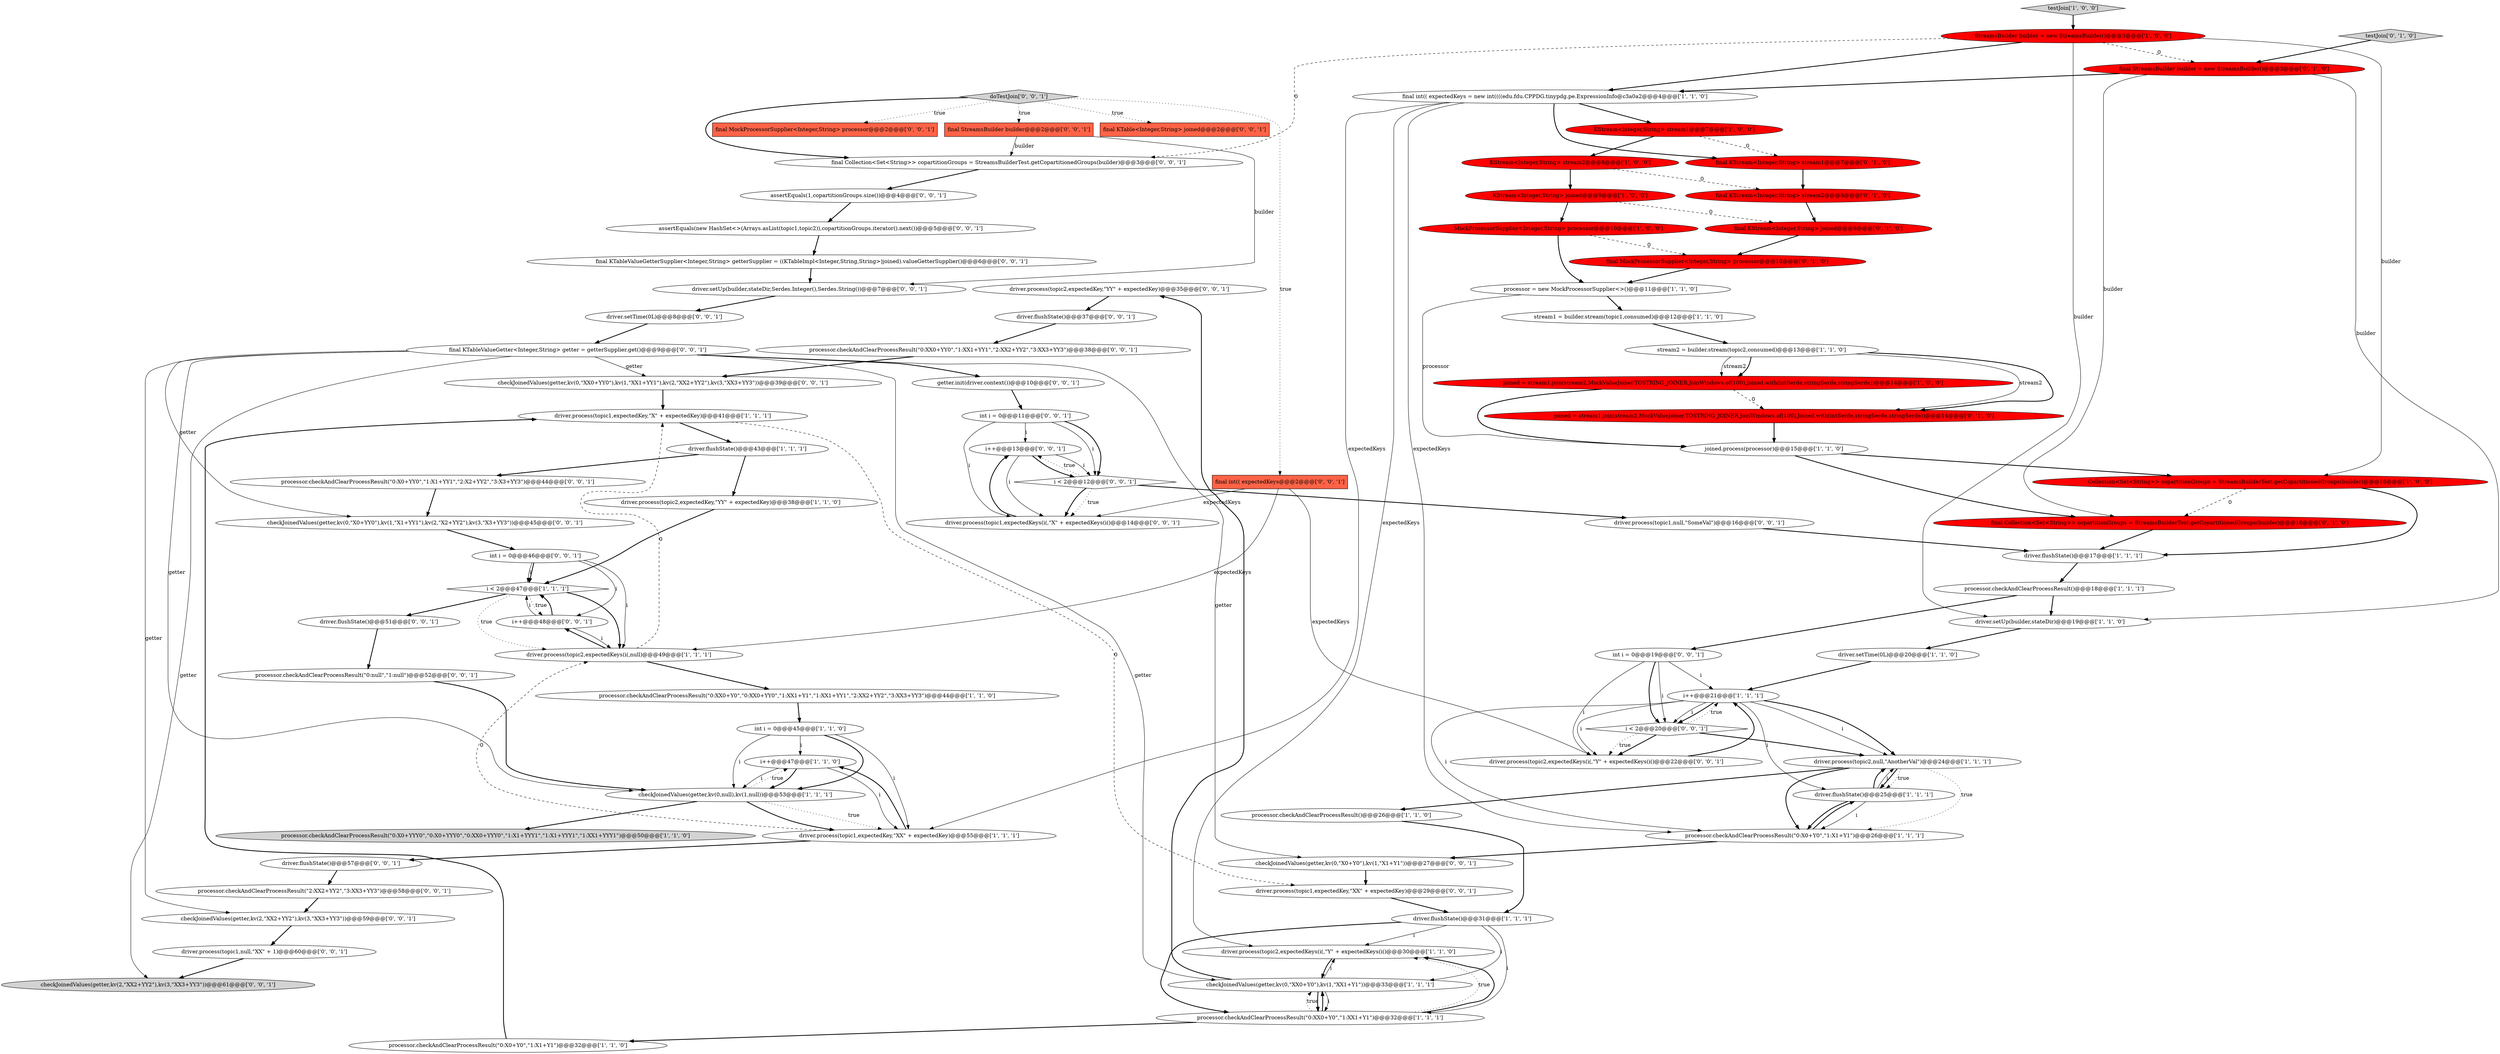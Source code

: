 digraph {
62 [style = filled, label = "driver.process(topic2,expectedKey,\"YY\" + expectedKey)@@@35@@@['0', '0', '1']", fillcolor = white, shape = ellipse image = "AAA0AAABBB3BBB"];
69 [style = filled, label = "driver.flushState()@@@37@@@['0', '0', '1']", fillcolor = white, shape = ellipse image = "AAA0AAABBB3BBB"];
80 [style = filled, label = "i++@@@13@@@['0', '0', '1']", fillcolor = white, shape = ellipse image = "AAA0AAABBB3BBB"];
19 [style = filled, label = "driver.setUp(builder,stateDir)@@@19@@@['1', '1', '0']", fillcolor = white, shape = ellipse image = "AAA0AAABBB1BBB"];
25 [style = filled, label = "KStream<Integer,String> stream1@@@7@@@['1', '0', '0']", fillcolor = red, shape = ellipse image = "AAA1AAABBB1BBB"];
32 [style = filled, label = "processor.checkAndClearProcessResult(\"0:X0+Y0\",\"1:X1+Y1\")@@@32@@@['1', '1', '0']", fillcolor = white, shape = ellipse image = "AAA0AAABBB1BBB"];
41 [style = filled, label = "final KStream<Integer,String> stream1@@@7@@@['0', '1', '0']", fillcolor = red, shape = ellipse image = "AAA1AAABBB2BBB"];
52 [style = filled, label = "final KTableValueGetter<Integer,String> getter = getterSupplier.get()@@@9@@@['0', '0', '1']", fillcolor = white, shape = ellipse image = "AAA0AAABBB3BBB"];
55 [style = filled, label = "final int(( expectedKeys@@@2@@@['0', '0', '1']", fillcolor = tomato, shape = box image = "AAA0AAABBB3BBB"];
61 [style = filled, label = "int i = 0@@@19@@@['0', '0', '1']", fillcolor = white, shape = ellipse image = "AAA0AAABBB3BBB"];
74 [style = filled, label = "i < 2@@@20@@@['0', '0', '1']", fillcolor = white, shape = diamond image = "AAA0AAABBB3BBB"];
38 [style = filled, label = "final StreamsBuilder builder = new StreamsBuilder()@@@3@@@['0', '1', '0']", fillcolor = red, shape = ellipse image = "AAA1AAABBB2BBB"];
77 [style = filled, label = "final MockProcessorSupplier<Integer,String> processor@@@2@@@['0', '0', '1']", fillcolor = tomato, shape = box image = "AAA0AAABBB3BBB"];
14 [style = filled, label = "driver.flushState()@@@17@@@['1', '1', '1']", fillcolor = white, shape = ellipse image = "AAA0AAABBB1BBB"];
48 [style = filled, label = "checkJoinedValues(getter,kv(0,\"X0+Y0\"),kv(1,\"X1+Y1\"))@@@27@@@['0', '0', '1']", fillcolor = white, shape = ellipse image = "AAA0AAABBB3BBB"];
75 [style = filled, label = "checkJoinedValues(getter,kv(0,\"X0+YY0\"),kv(1,\"X1+YY1\"),kv(2,\"X2+YY2\"),kv(3,\"X3+YY3\"))@@@45@@@['0', '0', '1']", fillcolor = white, shape = ellipse image = "AAA0AAABBB3BBB"];
73 [style = filled, label = "assertEquals(new HashSet<>(Arrays.asList(topic1,topic2)),copartitionGroups.iterator().next())@@@5@@@['0', '0', '1']", fillcolor = white, shape = ellipse image = "AAA0AAABBB3BBB"];
7 [style = filled, label = "driver.process(topic2,expectedKey,\"YY\" + expectedKey)@@@38@@@['1', '1', '0']", fillcolor = white, shape = ellipse image = "AAA0AAABBB1BBB"];
43 [style = filled, label = "final MockProcessorSupplier<Integer,String> processor@@@10@@@['0', '1', '0']", fillcolor = red, shape = ellipse image = "AAA1AAABBB2BBB"];
22 [style = filled, label = "driver.process(topic2,expectedKeys(i(,\"Y\" + expectedKeys(i()@@@30@@@['1', '1', '0']", fillcolor = white, shape = ellipse image = "AAA0AAABBB1BBB"];
23 [style = filled, label = "checkJoinedValues(getter,kv(0,\"XX0+Y0\"),kv(1,\"XX1+Y1\"))@@@33@@@['1', '1', '1']", fillcolor = white, shape = ellipse image = "AAA0AAABBB1BBB"];
30 [style = filled, label = "KStream<Integer,String> joined@@@9@@@['1', '0', '0']", fillcolor = red, shape = ellipse image = "AAA1AAABBB1BBB"];
46 [style = filled, label = "checkJoinedValues(getter,kv(0,\"XX0+YY0\"),kv(1,\"XX1+YY1\"),kv(2,\"XX2+YY2\"),kv(3,\"XX3+YY3\"))@@@39@@@['0', '0', '1']", fillcolor = white, shape = ellipse image = "AAA0AAABBB3BBB"];
17 [style = filled, label = "i++@@@47@@@['1', '1', '0']", fillcolor = white, shape = ellipse image = "AAA0AAABBB1BBB"];
39 [style = filled, label = "final KStream<Integer,String> stream2@@@8@@@['0', '1', '0']", fillcolor = red, shape = ellipse image = "AAA1AAABBB2BBB"];
57 [style = filled, label = "doTestJoin['0', '0', '1']", fillcolor = lightgray, shape = diamond image = "AAA0AAABBB3BBB"];
6 [style = filled, label = "driver.flushState()@@@31@@@['1', '1', '1']", fillcolor = white, shape = ellipse image = "AAA0AAABBB1BBB"];
44 [style = filled, label = "testJoin['0', '1', '0']", fillcolor = lightgray, shape = diamond image = "AAA0AAABBB2BBB"];
68 [style = filled, label = "i++@@@48@@@['0', '0', '1']", fillcolor = white, shape = ellipse image = "AAA0AAABBB3BBB"];
59 [style = filled, label = "driver.process(topic1,expectedKeys(i(,\"X\" + expectedKeys(i()@@@14@@@['0', '0', '1']", fillcolor = white, shape = ellipse image = "AAA0AAABBB3BBB"];
58 [style = filled, label = "driver.setUp(builder,stateDir,Serdes.Integer(),Serdes.String())@@@7@@@['0', '0', '1']", fillcolor = white, shape = ellipse image = "AAA0AAABBB3BBB"];
5 [style = filled, label = "driver.flushState()@@@25@@@['1', '1', '1']", fillcolor = white, shape = ellipse image = "AAA0AAABBB1BBB"];
83 [style = filled, label = "int i = 0@@@11@@@['0', '0', '1']", fillcolor = white, shape = ellipse image = "AAA0AAABBB3BBB"];
27 [style = filled, label = "StreamsBuilder builder = new StreamsBuilder()@@@3@@@['1', '0', '0']", fillcolor = red, shape = ellipse image = "AAA1AAABBB1BBB"];
78 [style = filled, label = "driver.process(topic1,null,\"XX\" + 1)@@@60@@@['0', '0', '1']", fillcolor = white, shape = ellipse image = "AAA0AAABBB3BBB"];
31 [style = filled, label = "processor = new MockProcessorSupplier<>()@@@11@@@['1', '1', '0']", fillcolor = white, shape = ellipse image = "AAA0AAABBB1BBB"];
70 [style = filled, label = "final Collection<Set<String>> copartitionGroups = StreamsBuilderTest.getCopartitionedGroups(builder)@@@3@@@['0', '0', '1']", fillcolor = white, shape = ellipse image = "AAA0AAABBB3BBB"];
9 [style = filled, label = "processor.checkAndClearProcessResult()@@@26@@@['1', '1', '0']", fillcolor = white, shape = ellipse image = "AAA0AAABBB1BBB"];
1 [style = filled, label = "final int(( expectedKeys = new int((((edu.fdu.CPPDG.tinypdg.pe.ExpressionInfo@c3a0a2@@@4@@@['1', '1', '0']", fillcolor = white, shape = ellipse image = "AAA0AAABBB1BBB"];
24 [style = filled, label = "processor.checkAndClearProcessResult(\"0:X0+Y0\",\"1:X1+Y1\")@@@26@@@['1', '1', '1']", fillcolor = white, shape = ellipse image = "AAA0AAABBB1BBB"];
35 [style = filled, label = "stream1 = builder.stream(topic1,consumed)@@@12@@@['1', '1', '0']", fillcolor = white, shape = ellipse image = "AAA0AAABBB1BBB"];
53 [style = filled, label = "driver.flushState()@@@51@@@['0', '0', '1']", fillcolor = white, shape = ellipse image = "AAA0AAABBB3BBB"];
12 [style = filled, label = "KStream<Integer,String> stream2@@@8@@@['1', '0', '0']", fillcolor = red, shape = ellipse image = "AAA1AAABBB1BBB"];
16 [style = filled, label = "checkJoinedValues(getter,kv(0,null),kv(1,null))@@@53@@@['1', '1', '1']", fillcolor = white, shape = ellipse image = "AAA0AAABBB1BBB"];
60 [style = filled, label = "final KTableValueGetterSupplier<Integer,String> getterSupplier = ((KTableImpl<Integer,String,String>)joined).valueGetterSupplier()@@@6@@@['0', '0', '1']", fillcolor = white, shape = ellipse image = "AAA0AAABBB3BBB"];
33 [style = filled, label = "joined = stream1.join(stream2,MockValueJoiner.TOSTRING_JOINER,JoinWindows.of(100),Joined.with(intSerde,stringSerde,stringSerde))@@@14@@@['1', '0', '0']", fillcolor = red, shape = ellipse image = "AAA1AAABBB1BBB"];
40 [style = filled, label = "joined = stream1.join(stream2,MockValueJoiner.TOSTRING_JOINER,JoinWindows.of(100),Joined.with(intSerde,stringSerde,stringSerde))@@@14@@@['0', '1', '0']", fillcolor = red, shape = ellipse image = "AAA1AAABBB2BBB"];
34 [style = filled, label = "processor.checkAndClearProcessResult(\"0:XX0+Y0\",\"0:XX0+YY0\",\"1:XX1+Y1\",\"1:XX1+YY1\",\"2:XX2+YY2\",\"3:XX3+YY3\")@@@44@@@['1', '1', '0']", fillcolor = white, shape = ellipse image = "AAA0AAABBB1BBB"];
49 [style = filled, label = "assertEquals(1,copartitionGroups.size())@@@4@@@['0', '0', '1']", fillcolor = white, shape = ellipse image = "AAA0AAABBB3BBB"];
64 [style = filled, label = "int i = 0@@@46@@@['0', '0', '1']", fillcolor = white, shape = ellipse image = "AAA0AAABBB3BBB"];
47 [style = filled, label = "getter.init(driver.context())@@@10@@@['0', '0', '1']", fillcolor = white, shape = ellipse image = "AAA0AAABBB3BBB"];
10 [style = filled, label = "i < 2@@@47@@@['1', '1', '1']", fillcolor = white, shape = diamond image = "AAA0AAABBB1BBB"];
4 [style = filled, label = "i++@@@21@@@['1', '1', '1']", fillcolor = white, shape = ellipse image = "AAA0AAABBB1BBB"];
13 [style = filled, label = "MockProcessorSupplier<Integer,String> processor@@@10@@@['1', '0', '0']", fillcolor = red, shape = ellipse image = "AAA1AAABBB1BBB"];
65 [style = filled, label = "processor.checkAndClearProcessResult(\"0:null\",\"1:null\")@@@52@@@['0', '0', '1']", fillcolor = white, shape = ellipse image = "AAA0AAABBB3BBB"];
72 [style = filled, label = "processor.checkAndClearProcessResult(\"0:XX0+YY0\",\"1:XX1+YY1\",\"2:XX2+YY2\",\"3:XX3+YY3\")@@@38@@@['0', '0', '1']", fillcolor = white, shape = ellipse image = "AAA0AAABBB3BBB"];
82 [style = filled, label = "driver.process(topic2,expectedKeys(i(,\"Y\" + expectedKeys(i()@@@22@@@['0', '0', '1']", fillcolor = white, shape = ellipse image = "AAA0AAABBB3BBB"];
8 [style = filled, label = "driver.process(topic1,expectedKey,\"XX\" + expectedKey)@@@55@@@['1', '1', '1']", fillcolor = white, shape = ellipse image = "AAA0AAABBB1BBB"];
63 [style = filled, label = "final KTable<Integer,String> joined@@@2@@@['0', '0', '1']", fillcolor = tomato, shape = box image = "AAA0AAABBB3BBB"];
81 [style = filled, label = "driver.setTime(0L)@@@8@@@['0', '0', '1']", fillcolor = white, shape = ellipse image = "AAA0AAABBB3BBB"];
76 [style = filled, label = "driver.process(topic1,expectedKey,\"XX\" + expectedKey)@@@29@@@['0', '0', '1']", fillcolor = white, shape = ellipse image = "AAA0AAABBB3BBB"];
15 [style = filled, label = "Collection<Set<String>> copartitionGroups = StreamsBuilderTest.getCopartitionedGroups(builder)@@@16@@@['1', '0', '0']", fillcolor = red, shape = ellipse image = "AAA1AAABBB1BBB"];
67 [style = filled, label = "i < 2@@@12@@@['0', '0', '1']", fillcolor = white, shape = diamond image = "AAA0AAABBB3BBB"];
66 [style = filled, label = "checkJoinedValues(getter,kv(2,\"XX2+YY2\"),kv(3,\"XX3+YY3\"))@@@59@@@['0', '0', '1']", fillcolor = white, shape = ellipse image = "AAA0AAABBB3BBB"];
26 [style = filled, label = "processor.checkAndClearProcessResult()@@@18@@@['1', '1', '1']", fillcolor = white, shape = ellipse image = "AAA0AAABBB1BBB"];
0 [style = filled, label = "processor.checkAndClearProcessResult(\"0:X0+YYY0\",\"0:X0+YYY0\",\"0:XX0+YYY0\",\"1:X1+YYY1\",\"1:X1+YYY1\",\"1:XX1+YYY1\")@@@50@@@['1', '1', '0']", fillcolor = lightgray, shape = ellipse image = "AAA0AAABBB1BBB"];
50 [style = filled, label = "driver.flushState()@@@57@@@['0', '0', '1']", fillcolor = white, shape = ellipse image = "AAA0AAABBB3BBB"];
18 [style = filled, label = "driver.setTime(0L)@@@20@@@['1', '1', '0']", fillcolor = white, shape = ellipse image = "AAA0AAABBB1BBB"];
71 [style = filled, label = "driver.process(topic1,null,\"SomeVal\")@@@16@@@['0', '0', '1']", fillcolor = white, shape = ellipse image = "AAA0AAABBB3BBB"];
79 [style = filled, label = "checkJoinedValues(getter,kv(2,\"XX2+YY2\"),kv(3,\"XX3+YY3\"))@@@61@@@['0', '0', '1']", fillcolor = lightgray, shape = ellipse image = "AAA0AAABBB3BBB"];
36 [style = filled, label = "processor.checkAndClearProcessResult(\"0:XX0+Y0\",\"1:XX1+Y1\")@@@32@@@['1', '1', '1']", fillcolor = white, shape = ellipse image = "AAA0AAABBB1BBB"];
20 [style = filled, label = "driver.process(topic1,expectedKey,\"X\" + expectedKey)@@@41@@@['1', '1', '1']", fillcolor = white, shape = ellipse image = "AAA0AAABBB1BBB"];
45 [style = filled, label = "final KStream<Integer,String> joined@@@9@@@['0', '1', '0']", fillcolor = red, shape = ellipse image = "AAA1AAABBB2BBB"];
2 [style = filled, label = "int i = 0@@@45@@@['1', '1', '0']", fillcolor = white, shape = ellipse image = "AAA0AAABBB1BBB"];
37 [style = filled, label = "driver.flushState()@@@43@@@['1', '1', '1']", fillcolor = white, shape = ellipse image = "AAA0AAABBB1BBB"];
29 [style = filled, label = "testJoin['1', '0', '0']", fillcolor = lightgray, shape = diamond image = "AAA0AAABBB1BBB"];
54 [style = filled, label = "processor.checkAndClearProcessResult(\"2:XX2+YY2\",\"3:XX3+YY3\")@@@58@@@['0', '0', '1']", fillcolor = white, shape = ellipse image = "AAA0AAABBB3BBB"];
3 [style = filled, label = "joined.process(processor)@@@15@@@['1', '1', '0']", fillcolor = white, shape = ellipse image = "AAA0AAABBB1BBB"];
28 [style = filled, label = "driver.process(topic2,null,\"AnotherVal\")@@@24@@@['1', '1', '1']", fillcolor = white, shape = ellipse image = "AAA0AAABBB1BBB"];
11 [style = filled, label = "driver.process(topic2,expectedKeys(i(,null)@@@49@@@['1', '1', '1']", fillcolor = white, shape = ellipse image = "AAA0AAABBB1BBB"];
21 [style = filled, label = "stream2 = builder.stream(topic2,consumed)@@@13@@@['1', '1', '0']", fillcolor = white, shape = ellipse image = "AAA0AAABBB1BBB"];
56 [style = filled, label = "processor.checkAndClearProcessResult(\"0:X0+YY0\",\"1:X1+YY1\",\"2:X2+YY2\",\"3:X3+YY3\")@@@44@@@['0', '0', '1']", fillcolor = white, shape = ellipse image = "AAA0AAABBB3BBB"];
51 [style = filled, label = "final StreamsBuilder builder@@@2@@@['0', '0', '1']", fillcolor = tomato, shape = box image = "AAA0AAABBB3BBB"];
42 [style = filled, label = "final Collection<Set<String>> copartitionGroups = StreamsBuilderTest.getCopartitionedGroups(builder)@@@16@@@['0', '1', '0']", fillcolor = red, shape = ellipse image = "AAA1AAABBB2BBB"];
27->38 [style = dashed, label="0"];
16->0 [style = bold, label=""];
68->10 [style = bold, label=""];
55->59 [style = solid, label="expectedKeys"];
30->13 [style = bold, label=""];
11->20 [style = dashed, label="0"];
81->52 [style = bold, label=""];
74->82 [style = bold, label=""];
52->16 [style = solid, label="getter"];
16->17 [style = dotted, label="true"];
27->15 [style = solid, label="builder"];
10->53 [style = bold, label=""];
28->9 [style = bold, label=""];
23->22 [style = solid, label="i"];
61->82 [style = solid, label="i"];
74->82 [style = dotted, label="true"];
67->71 [style = bold, label=""];
17->8 [style = solid, label="i"];
5->28 [style = bold, label=""];
57->51 [style = dotted, label="true"];
2->8 [style = solid, label="i"];
9->6 [style = bold, label=""];
67->80 [style = dotted, label="true"];
55->82 [style = solid, label="expectedKeys"];
52->47 [style = bold, label=""];
21->33 [style = solid, label="stream2"];
52->46 [style = solid, label="getter"];
31->35 [style = bold, label=""];
45->43 [style = bold, label=""];
34->2 [style = bold, label=""];
53->65 [style = bold, label=""];
65->16 [style = bold, label=""];
52->66 [style = solid, label="getter"];
69->72 [style = bold, label=""];
20->37 [style = bold, label=""];
52->48 [style = solid, label="getter"];
26->61 [style = bold, label=""];
23->36 [style = bold, label=""];
5->28 [style = solid, label="i"];
13->31 [style = bold, label=""];
8->11 [style = dashed, label="0"];
50->54 [style = bold, label=""];
32->20 [style = bold, label=""];
73->60 [style = bold, label=""];
17->16 [style = bold, label=""];
10->11 [style = bold, label=""];
2->16 [style = bold, label=""];
23->62 [style = bold, label=""];
61->74 [style = bold, label=""];
6->36 [style = solid, label="i"];
19->18 [style = bold, label=""];
28->5 [style = bold, label=""];
64->11 [style = solid, label="i"];
33->3 [style = bold, label=""];
1->41 [style = bold, label=""];
66->78 [style = bold, label=""];
38->19 [style = solid, label="builder"];
52->23 [style = solid, label="getter"];
61->74 [style = solid, label="i"];
1->24 [style = solid, label="expectedKeys"];
54->66 [style = bold, label=""];
39->45 [style = bold, label=""];
57->63 [style = dotted, label="true"];
75->64 [style = bold, label=""];
22->23 [style = bold, label=""];
35->21 [style = bold, label=""];
44->38 [style = bold, label=""];
25->41 [style = dashed, label="0"];
24->5 [style = bold, label=""];
20->76 [style = dashed, label="0"];
49->73 [style = bold, label=""];
83->67 [style = solid, label="i"];
31->3 [style = solid, label="processor"];
61->4 [style = solid, label="i"];
8->17 [style = bold, label=""];
67->59 [style = dotted, label="true"];
30->45 [style = dashed, label="0"];
29->27 [style = bold, label=""];
10->68 [style = dotted, label="true"];
64->10 [style = bold, label=""];
28->24 [style = dotted, label="true"];
18->4 [style = bold, label=""];
40->3 [style = bold, label=""];
71->14 [style = bold, label=""];
21->40 [style = solid, label="stream2"];
28->24 [style = bold, label=""];
56->75 [style = bold, label=""];
5->24 [style = solid, label="i"];
46->20 [style = bold, label=""];
6->22 [style = solid, label="i"];
64->10 [style = solid, label="i"];
83->67 [style = bold, label=""];
2->17 [style = solid, label="i"];
82->4 [style = bold, label=""];
68->10 [style = solid, label="i"];
57->70 [style = bold, label=""];
4->74 [style = solid, label="i"];
12->39 [style = dashed, label="0"];
59->80 [style = bold, label=""];
16->8 [style = dotted, label="true"];
4->82 [style = solid, label="i"];
27->19 [style = solid, label="builder"];
13->43 [style = dashed, label="0"];
51->70 [style = solid, label="builder"];
15->14 [style = bold, label=""];
16->8 [style = bold, label=""];
52->75 [style = solid, label="getter"];
36->22 [style = dotted, label="true"];
57->77 [style = dotted, label="true"];
74->4 [style = dotted, label="true"];
78->79 [style = bold, label=""];
80->59 [style = solid, label="i"];
48->76 [style = bold, label=""];
4->74 [style = bold, label=""];
4->5 [style = solid, label="i"];
26->19 [style = bold, label=""];
3->42 [style = bold, label=""];
37->7 [style = bold, label=""];
38->1 [style = bold, label=""];
27->70 [style = dashed, label="0"];
42->14 [style = bold, label=""];
83->59 [style = solid, label="i"];
60->58 [style = bold, label=""];
52->79 [style = solid, label="getter"];
83->80 [style = solid, label="i"];
10->11 [style = dotted, label="true"];
5->24 [style = bold, label=""];
55->11 [style = solid, label="expectedKeys"];
64->68 [style = solid, label="i"];
80->67 [style = solid, label="i"];
80->67 [style = bold, label=""];
47->83 [style = bold, label=""];
8->50 [style = bold, label=""];
51->58 [style = solid, label="builder"];
74->28 [style = bold, label=""];
36->23 [style = dotted, label="true"];
62->69 [style = bold, label=""];
1->25 [style = bold, label=""];
70->49 [style = bold, label=""];
43->31 [style = bold, label=""];
27->1 [style = bold, label=""];
33->40 [style = dashed, label="0"];
6->23 [style = solid, label="i"];
72->46 [style = bold, label=""];
7->10 [style = bold, label=""];
21->33 [style = bold, label=""];
11->68 [style = bold, label=""];
36->32 [style = bold, label=""];
12->30 [style = bold, label=""];
1->22 [style = solid, label="expectedKeys"];
3->15 [style = bold, label=""];
76->6 [style = bold, label=""];
58->81 [style = bold, label=""];
6->36 [style = bold, label=""];
4->28 [style = solid, label="i"];
4->28 [style = bold, label=""];
1->8 [style = solid, label="expectedKeys"];
15->42 [style = dashed, label="0"];
4->24 [style = solid, label="i"];
57->55 [style = dotted, label="true"];
14->26 [style = bold, label=""];
28->5 [style = dotted, label="true"];
17->16 [style = solid, label="i"];
11->34 [style = bold, label=""];
36->23 [style = bold, label=""];
25->12 [style = bold, label=""];
38->42 [style = solid, label="builder"];
21->40 [style = bold, label=""];
41->39 [style = bold, label=""];
68->11 [style = solid, label="i"];
24->48 [style = bold, label=""];
2->16 [style = solid, label="i"];
23->36 [style = solid, label="i"];
67->59 [style = bold, label=""];
37->56 [style = bold, label=""];
36->22 [style = bold, label=""];
}
